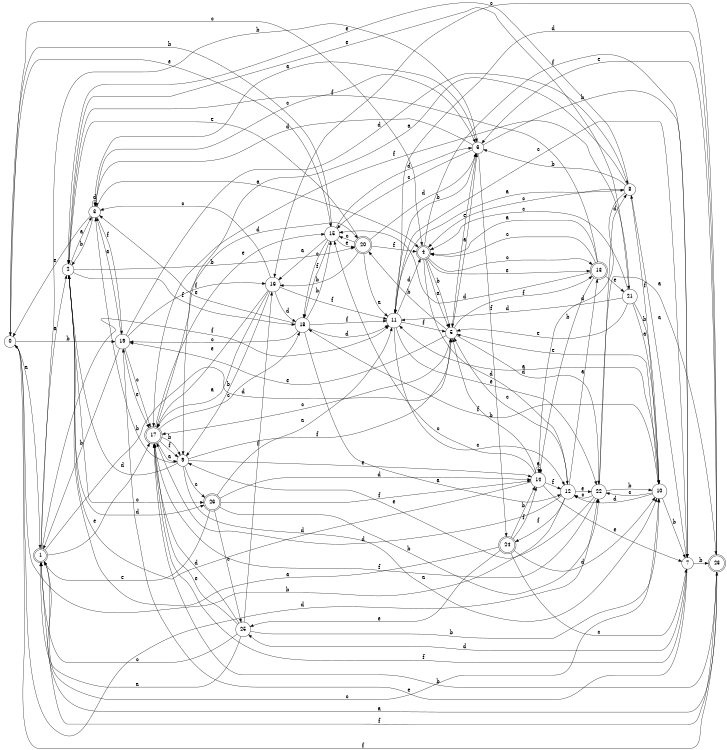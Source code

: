 digraph n22_7 {
__start0 [label="" shape="none"];

rankdir=LR;
size="8,5";

s0 [style="filled", color="black", fillcolor="white" shape="circle", label="0"];
s1 [style="rounded,filled", color="black", fillcolor="white" shape="doublecircle", label="1"];
s2 [style="filled", color="black", fillcolor="white" shape="circle", label="2"];
s3 [style="filled", color="black", fillcolor="white" shape="circle", label="3"];
s4 [style="rounded,filled", color="black", fillcolor="white" shape="doublecircle", label="4"];
s5 [style="filled", color="black", fillcolor="white" shape="circle", label="5"];
s6 [style="filled", color="black", fillcolor="white" shape="circle", label="6"];
s7 [style="filled", color="black", fillcolor="white" shape="circle", label="7"];
s8 [style="filled", color="black", fillcolor="white" shape="circle", label="8"];
s9 [style="filled", color="black", fillcolor="white" shape="circle", label="9"];
s10 [style="filled", color="black", fillcolor="white" shape="circle", label="10"];
s11 [style="filled", color="black", fillcolor="white" shape="circle", label="11"];
s12 [style="filled", color="black", fillcolor="white" shape="circle", label="12"];
s13 [style="rounded,filled", color="black", fillcolor="white" shape="doublecircle", label="13"];
s14 [style="filled", color="black", fillcolor="white" shape="circle", label="14"];
s15 [style="filled", color="black", fillcolor="white" shape="circle", label="15"];
s16 [style="filled", color="black", fillcolor="white" shape="circle", label="16"];
s17 [style="rounded,filled", color="black", fillcolor="white" shape="doublecircle", label="17"];
s18 [style="filled", color="black", fillcolor="white" shape="circle", label="18"];
s19 [style="filled", color="black", fillcolor="white" shape="circle", label="19"];
s20 [style="rounded,filled", color="black", fillcolor="white" shape="doublecircle", label="20"];
s21 [style="filled", color="black", fillcolor="white" shape="circle", label="21"];
s22 [style="filled", color="black", fillcolor="white" shape="circle", label="22"];
s23 [style="rounded,filled", color="black", fillcolor="white" shape="doublecircle", label="23"];
s24 [style="rounded,filled", color="black", fillcolor="white" shape="doublecircle", label="24"];
s25 [style="filled", color="black", fillcolor="white" shape="circle", label="25"];
s26 [style="rounded,filled", color="black", fillcolor="white" shape="doublecircle", label="26"];
s0 -> s1 [label="a"];
s0 -> s19 [label="b"];
s0 -> s4 [label="c"];
s0 -> s22 [label="d"];
s0 -> s15 [label="e"];
s0 -> s23 [label="f"];
s1 -> s2 [label="a"];
s1 -> s6 [label="b"];
s1 -> s10 [label="c"];
s1 -> s5 [label="d"];
s1 -> s17 [label="e"];
s1 -> s11 [label="f"];
s2 -> s3 [label="a"];
s2 -> s20 [label="b"];
s2 -> s26 [label="c"];
s2 -> s26 [label="d"];
s2 -> s21 [label="e"];
s2 -> s18 [label="f"];
s3 -> s4 [label="a"];
s3 -> s2 [label="b"];
s3 -> s6 [label="c"];
s3 -> s3 [label="d"];
s3 -> s0 [label="e"];
s3 -> s19 [label="f"];
s4 -> s5 [label="a"];
s4 -> s5 [label="b"];
s4 -> s13 [label="c"];
s4 -> s12 [label="d"];
s4 -> s13 [label="e"];
s4 -> s7 [label="f"];
s5 -> s6 [label="a"];
s5 -> s20 [label="b"];
s5 -> s17 [label="c"];
s5 -> s22 [label="d"];
s5 -> s19 [label="e"];
s5 -> s13 [label="f"];
s6 -> s3 [label="a"];
s6 -> s7 [label="b"];
s6 -> s15 [label="c"];
s6 -> s3 [label="d"];
s6 -> s5 [label="e"];
s6 -> s24 [label="f"];
s7 -> s8 [label="a"];
s7 -> s23 [label="b"];
s7 -> s11 [label="c"];
s7 -> s25 [label="d"];
s7 -> s19 [label="e"];
s7 -> s17 [label="f"];
s8 -> s9 [label="a"];
s8 -> s6 [label="b"];
s8 -> s4 [label="c"];
s8 -> s14 [label="d"];
s8 -> s2 [label="e"];
s8 -> s10 [label="f"];
s9 -> s10 [label="a"];
s9 -> s3 [label="b"];
s9 -> s26 [label="c"];
s9 -> s2 [label="d"];
s9 -> s14 [label="e"];
s9 -> s5 [label="f"];
s10 -> s11 [label="a"];
s10 -> s7 [label="b"];
s10 -> s22 [label="c"];
s10 -> s12 [label="d"];
s10 -> s5 [label="e"];
s10 -> s18 [label="f"];
s11 -> s8 [label="a"];
s11 -> s6 [label="b"];
s11 -> s12 [label="c"];
s11 -> s4 [label="d"];
s11 -> s22 [label="e"];
s11 -> s5 [label="f"];
s12 -> s13 [label="a"];
s12 -> s0 [label="b"];
s12 -> s5 [label="c"];
s12 -> s17 [label="d"];
s12 -> s22 [label="e"];
s12 -> s24 [label="f"];
s13 -> s4 [label="a"];
s13 -> s14 [label="b"];
s13 -> s4 [label="c"];
s13 -> s15 [label="d"];
s13 -> s21 [label="e"];
s13 -> s2 [label="f"];
s14 -> s14 [label="a"];
s14 -> s5 [label="b"];
s14 -> s15 [label="c"];
s14 -> s2 [label="d"];
s14 -> s7 [label="e"];
s14 -> s12 [label="f"];
s15 -> s16 [label="a"];
s15 -> s0 [label="b"];
s15 -> s18 [label="c"];
s15 -> s6 [label="d"];
s15 -> s20 [label="e"];
s15 -> s18 [label="f"];
s16 -> s17 [label="a"];
s16 -> s9 [label="b"];
s16 -> s3 [label="c"];
s16 -> s18 [label="d"];
s16 -> s17 [label="e"];
s16 -> s11 [label="f"];
s17 -> s9 [label="a"];
s17 -> s9 [label="b"];
s17 -> s18 [label="c"];
s17 -> s20 [label="d"];
s17 -> s15 [label="e"];
s17 -> s9 [label="f"];
s18 -> s12 [label="a"];
s18 -> s15 [label="b"];
s18 -> s19 [label="c"];
s18 -> s11 [label="d"];
s18 -> s3 [label="e"];
s18 -> s11 [label="f"];
s19 -> s3 [label="a"];
s19 -> s1 [label="b"];
s19 -> s17 [label="c"];
s19 -> s8 [label="d"];
s19 -> s17 [label="e"];
s19 -> s16 [label="f"];
s20 -> s11 [label="a"];
s20 -> s16 [label="b"];
s20 -> s15 [label="c"];
s20 -> s6 [label="d"];
s20 -> s2 [label="e"];
s20 -> s4 [label="f"];
s21 -> s10 [label="a"];
s21 -> s10 [label="b"];
s21 -> s4 [label="c"];
s21 -> s11 [label="d"];
s21 -> s5 [label="e"];
s21 -> s17 [label="f"];
s22 -> s23 [label="a"];
s22 -> s10 [label="b"];
s22 -> s12 [label="c"];
s22 -> s8 [label="d"];
s22 -> s9 [label="e"];
s22 -> s17 [label="f"];
s23 -> s1 [label="a"];
s23 -> s17 [label="b"];
s23 -> s16 [label="c"];
s23 -> s11 [label="d"];
s23 -> s6 [label="e"];
s23 -> s1 [label="f"];
s24 -> s2 [label="a"];
s24 -> s14 [label="b"];
s24 -> s7 [label="c"];
s24 -> s10 [label="d"];
s24 -> s25 [label="e"];
s24 -> s14 [label="f"];
s25 -> s1 [label="a"];
s25 -> s10 [label="b"];
s25 -> s1 [label="c"];
s25 -> s17 [label="d"];
s25 -> s17 [label="e"];
s25 -> s16 [label="f"];
s26 -> s11 [label="a"];
s26 -> s22 [label="b"];
s26 -> s25 [label="c"];
s26 -> s14 [label="d"];
s26 -> s1 [label="e"];
s26 -> s14 [label="f"];

}